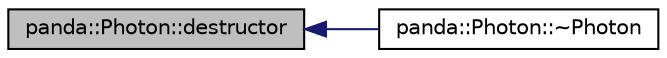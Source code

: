 digraph G
{
  edge [fontname="Helvetica",fontsize="10",labelfontname="Helvetica",labelfontsize="10"];
  node [fontname="Helvetica",fontsize="10",shape=record];
  rankdir=LR;
  Node1 [label="panda::Photon::destructor",height=0.2,width=0.4,color="black", fillcolor="grey75", style="filled" fontcolor="black"];
  Node1 -> Node2 [dir=back,color="midnightblue",fontsize="10",style="solid"];
  Node2 [label="panda::Photon::~Photon",height=0.2,width=0.4,color="black", fillcolor="white", style="filled",URL="$classpanda_1_1Photon.html#abe98765774ca8c543ed105e5e2592a31"];
}
